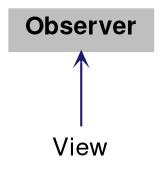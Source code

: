 digraph "Observer"
{
 // LATEX_PDF_SIZE
  bgcolor="transparent";
  edge [fontname="Helvetica,Arial,sans-serif",fontsize=15,labelfontsize=15 arrowhead=open arrowtail=open arrowsize=0.5];
  node [fontname="Helvetica,Arial,sans-serif",fontsize=15,fontsize=12 shape=plaintext];
  Node1 [label=<<b>Observer</b>>,height=0.2,width=0.4,color="black", fillcolor="grey75", style="filled", fontcolor="black",tooltip="is virtual observer of a Subject"];
  Node1 -> Node2 [dir="back",color="midnightblue",style="solid"];
  Node2 [label="View",height=0.2,width=0.4,color="black",URL="$structView.html",tooltip="is concrete Observer"];
}
